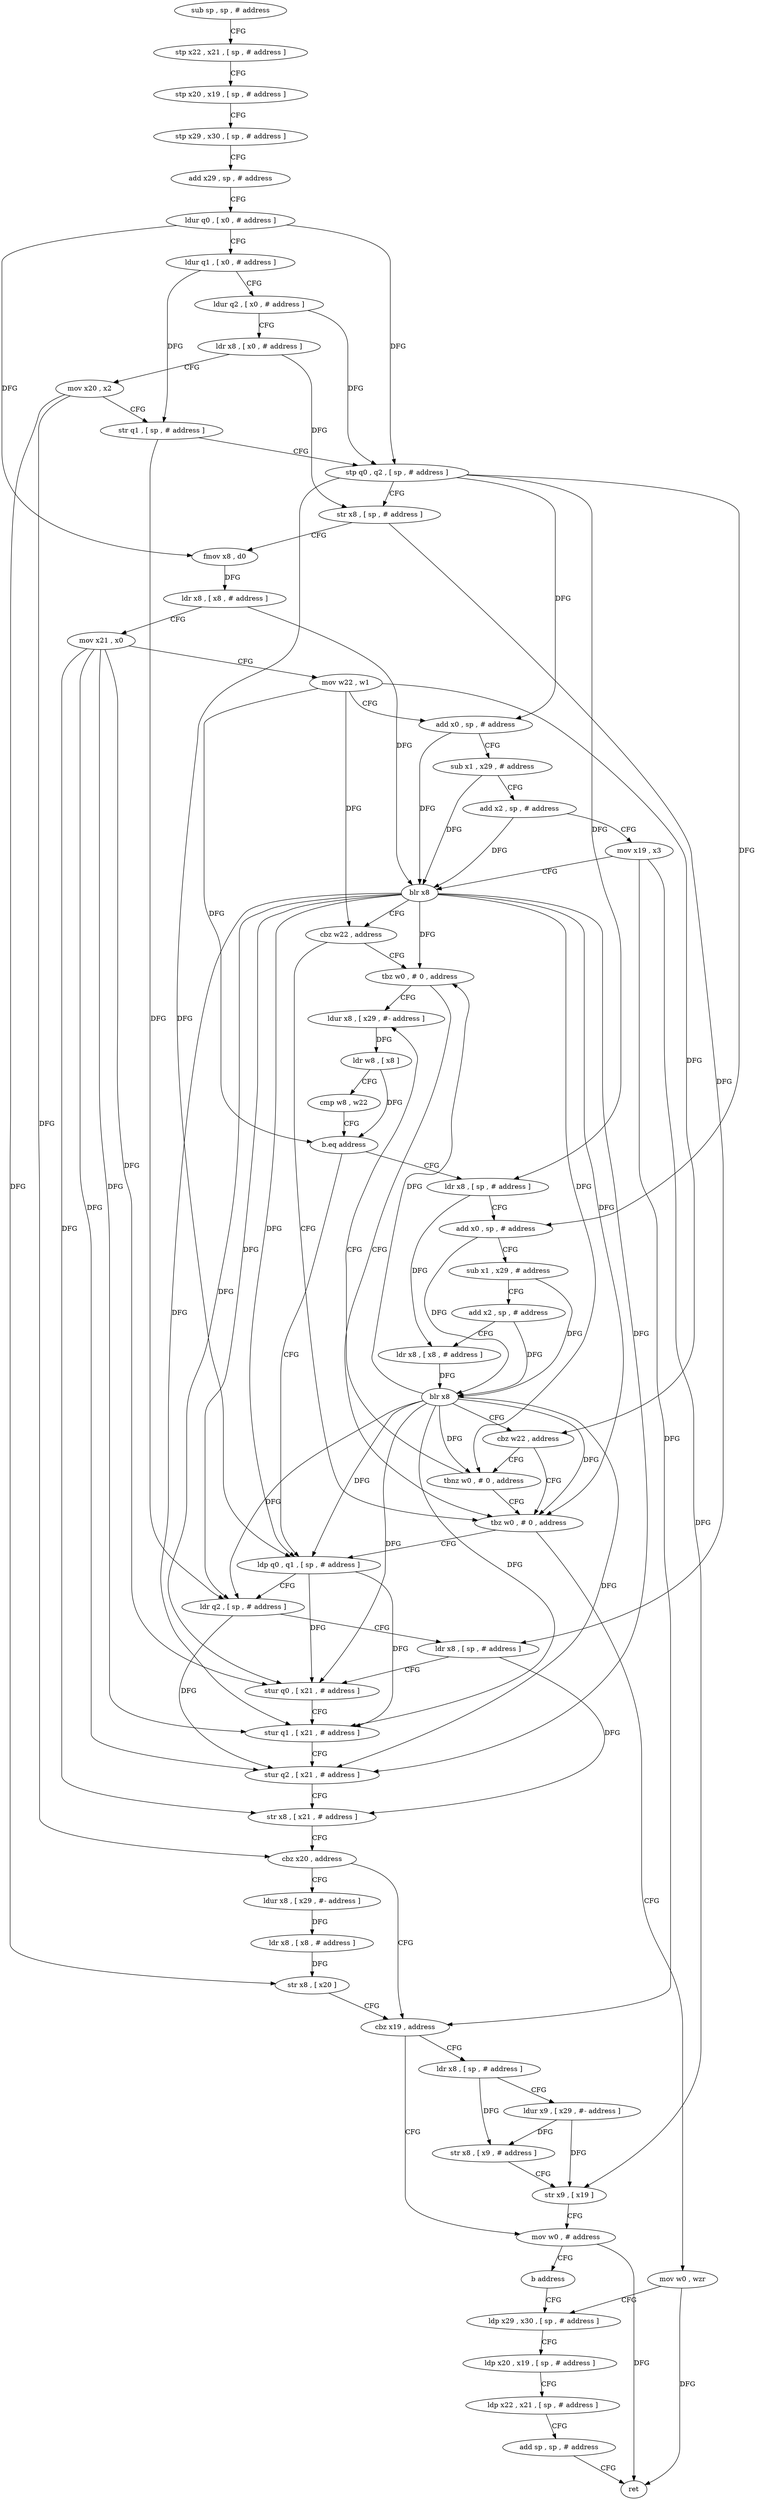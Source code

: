 digraph "func" {
"71000" [label = "sub sp , sp , # address" ]
"71004" [label = "stp x22 , x21 , [ sp , # address ]" ]
"71008" [label = "stp x20 , x19 , [ sp , # address ]" ]
"71012" [label = "stp x29 , x30 , [ sp , # address ]" ]
"71016" [label = "add x29 , sp , # address" ]
"71020" [label = "ldur q0 , [ x0 , # address ]" ]
"71024" [label = "ldur q1 , [ x0 , # address ]" ]
"71028" [label = "ldur q2 , [ x0 , # address ]" ]
"71032" [label = "ldr x8 , [ x0 , # address ]" ]
"71036" [label = "mov x20 , x2" ]
"71040" [label = "str q1 , [ sp , # address ]" ]
"71044" [label = "stp q0 , q2 , [ sp , # address ]" ]
"71048" [label = "str x8 , [ sp , # address ]" ]
"71052" [label = "fmov x8 , d0" ]
"71056" [label = "ldr x8 , [ x8 , # address ]" ]
"71060" [label = "mov x21 , x0" ]
"71064" [label = "mov w22 , w1" ]
"71068" [label = "add x0 , sp , # address" ]
"71072" [label = "sub x1 , x29 , # address" ]
"71076" [label = "add x2 , sp , # address" ]
"71080" [label = "mov x19 , x3" ]
"71084" [label = "blr x8" ]
"71088" [label = "cbz w22 , address" ]
"71144" [label = "tbz w0 , # 0 , address" ]
"71092" [label = "tbz w0 , # 0 , address" ]
"71220" [label = "mov w0 , wzr" ]
"71148" [label = "ldp q0 , q1 , [ sp , # address ]" ]
"71096" [label = "ldur x8 , [ x29 , #- address ]" ]
"71224" [label = "ldp x29 , x30 , [ sp , # address ]" ]
"71152" [label = "ldr q2 , [ sp , # address ]" ]
"71156" [label = "ldr x8 , [ sp , # address ]" ]
"71160" [label = "stur q0 , [ x21 , # address ]" ]
"71164" [label = "stur q1 , [ x21 , # address ]" ]
"71168" [label = "stur q2 , [ x21 , # address ]" ]
"71172" [label = "str x8 , [ x21 , # address ]" ]
"71176" [label = "cbz x20 , address" ]
"71192" [label = "cbz x19 , address" ]
"71180" [label = "ldur x8 , [ x29 , #- address ]" ]
"71100" [label = "ldr w8 , [ x8 ]" ]
"71104" [label = "cmp w8 , w22" ]
"71108" [label = "b.eq address" ]
"71112" [label = "ldr x8 , [ sp , # address ]" ]
"71212" [label = "mov w0 , # address" ]
"71196" [label = "ldr x8 , [ sp , # address ]" ]
"71184" [label = "ldr x8 , [ x8 , # address ]" ]
"71188" [label = "str x8 , [ x20 ]" ]
"71116" [label = "add x0 , sp , # address" ]
"71120" [label = "sub x1 , x29 , # address" ]
"71124" [label = "add x2 , sp , # address" ]
"71128" [label = "ldr x8 , [ x8 , # address ]" ]
"71132" [label = "blr x8" ]
"71136" [label = "cbz w22 , address" ]
"71140" [label = "tbnz w0 , # 0 , address" ]
"71216" [label = "b address" ]
"71200" [label = "ldur x9 , [ x29 , #- address ]" ]
"71204" [label = "str x8 , [ x9 , # address ]" ]
"71208" [label = "str x9 , [ x19 ]" ]
"71228" [label = "ldp x20 , x19 , [ sp , # address ]" ]
"71232" [label = "ldp x22 , x21 , [ sp , # address ]" ]
"71236" [label = "add sp , sp , # address" ]
"71240" [label = "ret" ]
"71000" -> "71004" [ label = "CFG" ]
"71004" -> "71008" [ label = "CFG" ]
"71008" -> "71012" [ label = "CFG" ]
"71012" -> "71016" [ label = "CFG" ]
"71016" -> "71020" [ label = "CFG" ]
"71020" -> "71024" [ label = "CFG" ]
"71020" -> "71044" [ label = "DFG" ]
"71020" -> "71052" [ label = "DFG" ]
"71024" -> "71028" [ label = "CFG" ]
"71024" -> "71040" [ label = "DFG" ]
"71028" -> "71032" [ label = "CFG" ]
"71028" -> "71044" [ label = "DFG" ]
"71032" -> "71036" [ label = "CFG" ]
"71032" -> "71048" [ label = "DFG" ]
"71036" -> "71040" [ label = "CFG" ]
"71036" -> "71176" [ label = "DFG" ]
"71036" -> "71188" [ label = "DFG" ]
"71040" -> "71044" [ label = "CFG" ]
"71040" -> "71152" [ label = "DFG" ]
"71044" -> "71048" [ label = "CFG" ]
"71044" -> "71148" [ label = "DFG" ]
"71044" -> "71112" [ label = "DFG" ]
"71044" -> "71068" [ label = "DFG" ]
"71044" -> "71116" [ label = "DFG" ]
"71048" -> "71052" [ label = "CFG" ]
"71048" -> "71156" [ label = "DFG" ]
"71052" -> "71056" [ label = "DFG" ]
"71056" -> "71060" [ label = "CFG" ]
"71056" -> "71084" [ label = "DFG" ]
"71060" -> "71064" [ label = "CFG" ]
"71060" -> "71160" [ label = "DFG" ]
"71060" -> "71164" [ label = "DFG" ]
"71060" -> "71168" [ label = "DFG" ]
"71060" -> "71172" [ label = "DFG" ]
"71064" -> "71068" [ label = "CFG" ]
"71064" -> "71088" [ label = "DFG" ]
"71064" -> "71108" [ label = "DFG" ]
"71064" -> "71136" [ label = "DFG" ]
"71068" -> "71072" [ label = "CFG" ]
"71068" -> "71084" [ label = "DFG" ]
"71072" -> "71076" [ label = "CFG" ]
"71072" -> "71084" [ label = "DFG" ]
"71076" -> "71080" [ label = "CFG" ]
"71076" -> "71084" [ label = "DFG" ]
"71080" -> "71084" [ label = "CFG" ]
"71080" -> "71192" [ label = "DFG" ]
"71080" -> "71208" [ label = "DFG" ]
"71084" -> "71088" [ label = "CFG" ]
"71084" -> "71144" [ label = "DFG" ]
"71084" -> "71092" [ label = "DFG" ]
"71084" -> "71140" [ label = "DFG" ]
"71084" -> "71148" [ label = "DFG" ]
"71084" -> "71160" [ label = "DFG" ]
"71084" -> "71164" [ label = "DFG" ]
"71084" -> "71152" [ label = "DFG" ]
"71084" -> "71168" [ label = "DFG" ]
"71088" -> "71144" [ label = "CFG" ]
"71088" -> "71092" [ label = "CFG" ]
"71144" -> "71220" [ label = "CFG" ]
"71144" -> "71148" [ label = "CFG" ]
"71092" -> "71144" [ label = "CFG" ]
"71092" -> "71096" [ label = "CFG" ]
"71220" -> "71224" [ label = "CFG" ]
"71220" -> "71240" [ label = "DFG" ]
"71148" -> "71152" [ label = "CFG" ]
"71148" -> "71160" [ label = "DFG" ]
"71148" -> "71164" [ label = "DFG" ]
"71096" -> "71100" [ label = "DFG" ]
"71224" -> "71228" [ label = "CFG" ]
"71152" -> "71156" [ label = "CFG" ]
"71152" -> "71168" [ label = "DFG" ]
"71156" -> "71160" [ label = "CFG" ]
"71156" -> "71172" [ label = "DFG" ]
"71160" -> "71164" [ label = "CFG" ]
"71164" -> "71168" [ label = "CFG" ]
"71168" -> "71172" [ label = "CFG" ]
"71172" -> "71176" [ label = "CFG" ]
"71176" -> "71192" [ label = "CFG" ]
"71176" -> "71180" [ label = "CFG" ]
"71192" -> "71212" [ label = "CFG" ]
"71192" -> "71196" [ label = "CFG" ]
"71180" -> "71184" [ label = "DFG" ]
"71100" -> "71104" [ label = "CFG" ]
"71100" -> "71108" [ label = "DFG" ]
"71104" -> "71108" [ label = "CFG" ]
"71108" -> "71148" [ label = "CFG" ]
"71108" -> "71112" [ label = "CFG" ]
"71112" -> "71116" [ label = "CFG" ]
"71112" -> "71128" [ label = "DFG" ]
"71212" -> "71216" [ label = "CFG" ]
"71212" -> "71240" [ label = "DFG" ]
"71196" -> "71200" [ label = "CFG" ]
"71196" -> "71204" [ label = "DFG" ]
"71184" -> "71188" [ label = "DFG" ]
"71188" -> "71192" [ label = "CFG" ]
"71116" -> "71120" [ label = "CFG" ]
"71116" -> "71132" [ label = "DFG" ]
"71120" -> "71124" [ label = "CFG" ]
"71120" -> "71132" [ label = "DFG" ]
"71124" -> "71128" [ label = "CFG" ]
"71124" -> "71132" [ label = "DFG" ]
"71128" -> "71132" [ label = "DFG" ]
"71132" -> "71136" [ label = "CFG" ]
"71132" -> "71144" [ label = "DFG" ]
"71132" -> "71092" [ label = "DFG" ]
"71132" -> "71160" [ label = "DFG" ]
"71132" -> "71164" [ label = "DFG" ]
"71132" -> "71168" [ label = "DFG" ]
"71132" -> "71140" [ label = "DFG" ]
"71132" -> "71148" [ label = "DFG" ]
"71132" -> "71152" [ label = "DFG" ]
"71136" -> "71144" [ label = "CFG" ]
"71136" -> "71140" [ label = "CFG" ]
"71140" -> "71096" [ label = "CFG" ]
"71140" -> "71144" [ label = "CFG" ]
"71216" -> "71224" [ label = "CFG" ]
"71200" -> "71204" [ label = "DFG" ]
"71200" -> "71208" [ label = "DFG" ]
"71204" -> "71208" [ label = "CFG" ]
"71208" -> "71212" [ label = "CFG" ]
"71228" -> "71232" [ label = "CFG" ]
"71232" -> "71236" [ label = "CFG" ]
"71236" -> "71240" [ label = "CFG" ]
}
